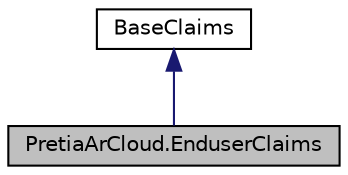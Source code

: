 digraph "PretiaArCloud.EnduserClaims"
{
 // LATEX_PDF_SIZE
  edge [fontname="Helvetica",fontsize="10",labelfontname="Helvetica",labelfontsize="10"];
  node [fontname="Helvetica",fontsize="10",shape=record];
  Node1 [label="PretiaArCloud.EnduserClaims",height=0.2,width=0.4,color="black", fillcolor="grey75", style="filled", fontcolor="black",tooltip=" "];
  Node2 -> Node1 [dir="back",color="midnightblue",fontsize="10",style="solid",fontname="Helvetica"];
  Node2 [label="BaseClaims",height=0.2,width=0.4,color="black", fillcolor="white", style="filled",URL="$classPretiaArCloud_1_1BaseClaims.html",tooltip=" "];
}
